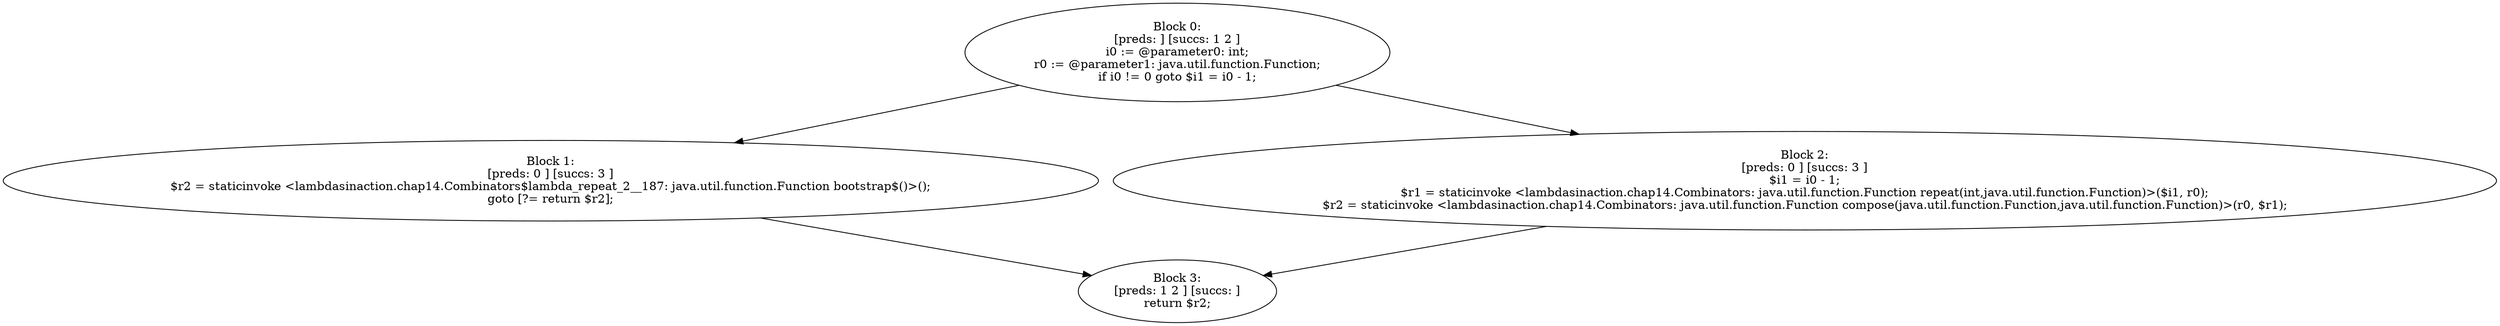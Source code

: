 digraph "unitGraph" {
    "Block 0:
[preds: ] [succs: 1 2 ]
i0 := @parameter0: int;
r0 := @parameter1: java.util.function.Function;
if i0 != 0 goto $i1 = i0 - 1;
"
    "Block 1:
[preds: 0 ] [succs: 3 ]
$r2 = staticinvoke <lambdasinaction.chap14.Combinators$lambda_repeat_2__187: java.util.function.Function bootstrap$()>();
goto [?= return $r2];
"
    "Block 2:
[preds: 0 ] [succs: 3 ]
$i1 = i0 - 1;
$r1 = staticinvoke <lambdasinaction.chap14.Combinators: java.util.function.Function repeat(int,java.util.function.Function)>($i1, r0);
$r2 = staticinvoke <lambdasinaction.chap14.Combinators: java.util.function.Function compose(java.util.function.Function,java.util.function.Function)>(r0, $r1);
"
    "Block 3:
[preds: 1 2 ] [succs: ]
return $r2;
"
    "Block 0:
[preds: ] [succs: 1 2 ]
i0 := @parameter0: int;
r0 := @parameter1: java.util.function.Function;
if i0 != 0 goto $i1 = i0 - 1;
"->"Block 1:
[preds: 0 ] [succs: 3 ]
$r2 = staticinvoke <lambdasinaction.chap14.Combinators$lambda_repeat_2__187: java.util.function.Function bootstrap$()>();
goto [?= return $r2];
";
    "Block 0:
[preds: ] [succs: 1 2 ]
i0 := @parameter0: int;
r0 := @parameter1: java.util.function.Function;
if i0 != 0 goto $i1 = i0 - 1;
"->"Block 2:
[preds: 0 ] [succs: 3 ]
$i1 = i0 - 1;
$r1 = staticinvoke <lambdasinaction.chap14.Combinators: java.util.function.Function repeat(int,java.util.function.Function)>($i1, r0);
$r2 = staticinvoke <lambdasinaction.chap14.Combinators: java.util.function.Function compose(java.util.function.Function,java.util.function.Function)>(r0, $r1);
";
    "Block 1:
[preds: 0 ] [succs: 3 ]
$r2 = staticinvoke <lambdasinaction.chap14.Combinators$lambda_repeat_2__187: java.util.function.Function bootstrap$()>();
goto [?= return $r2];
"->"Block 3:
[preds: 1 2 ] [succs: ]
return $r2;
";
    "Block 2:
[preds: 0 ] [succs: 3 ]
$i1 = i0 - 1;
$r1 = staticinvoke <lambdasinaction.chap14.Combinators: java.util.function.Function repeat(int,java.util.function.Function)>($i1, r0);
$r2 = staticinvoke <lambdasinaction.chap14.Combinators: java.util.function.Function compose(java.util.function.Function,java.util.function.Function)>(r0, $r1);
"->"Block 3:
[preds: 1 2 ] [succs: ]
return $r2;
";
}
